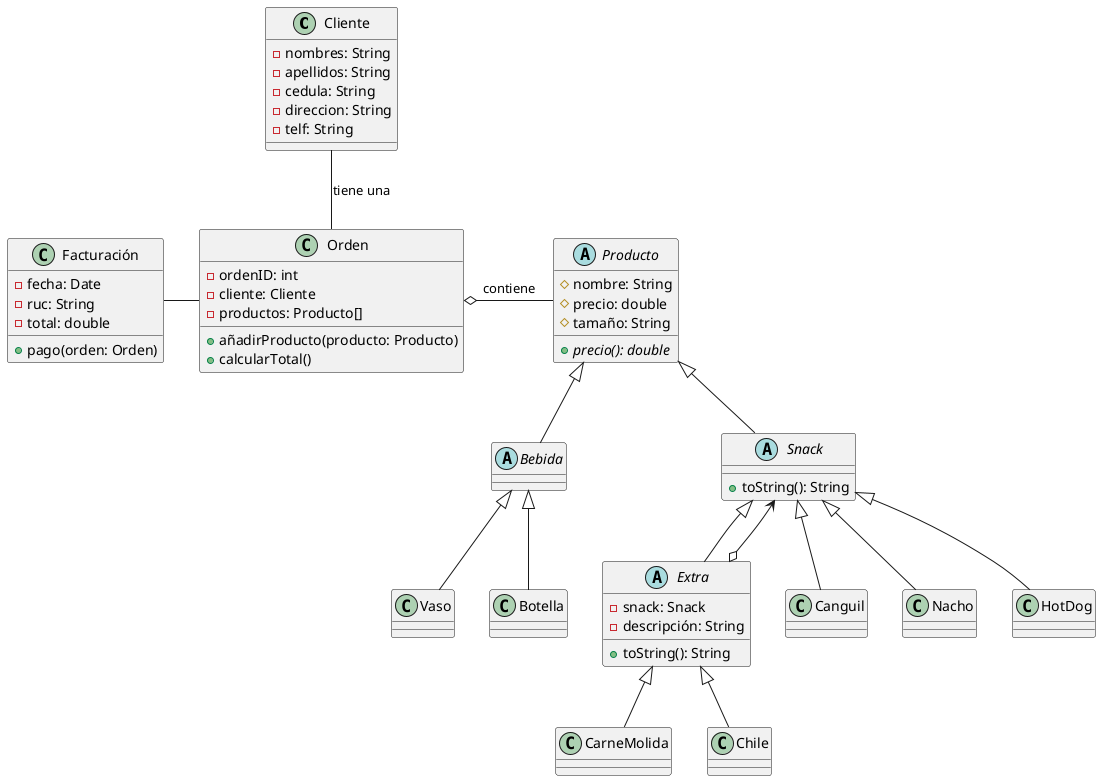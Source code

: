 @startuml
'https://plantuml.com/class-diagram

class Cliente {
    -nombres: String
    -apellidos: String
    -cedula: String
    -direccion: String
    -telf: String
}

'Reservar Película

'class Taquillero

'class Reserva

'class Película

class Facturación{
    -fecha: Date
    -ruc: String
    -total: double

    +pago(orden: Orden)
}

class Orden {
    -ordenID: int
    -cliente: Cliente
    -productos: Producto[]
    +añadirProducto(producto: Producto)
    +calcularTotal()
}

' Comprar Comida
abstract class Producto{
    #nombre: String
    #precio: double
    #tamaño: String
    +precio(): double {abstract}
}

abstract class Bebida

abstract class Snack {
    +toString(): String
}

abstract class Extra{
    -snack: Snack
    -descripción: String

    +toString(): String
}

class Canguil{
    '+precio(): double
}

class Nacho{
    '+precio(): double
}

class HotDog{
    '+precio(): double
}

' Patrón de Diseño -> Decorator
Orden o- Producto: contiene
Cliente -- Orden: tiene una

Facturación - Orden

Producto <|-- Snack
Producto <|-- Bebida

Snack <|-- Extra
Snack <--o Extra
Snack <|-- Nacho
Snack <|-- HotDog
Snack <|-- Canguil
Extra <|-- CarneMolida
Extra <|-- Chile

Bebida <|-- Vaso
Bebida <|-- Botella



@enduml